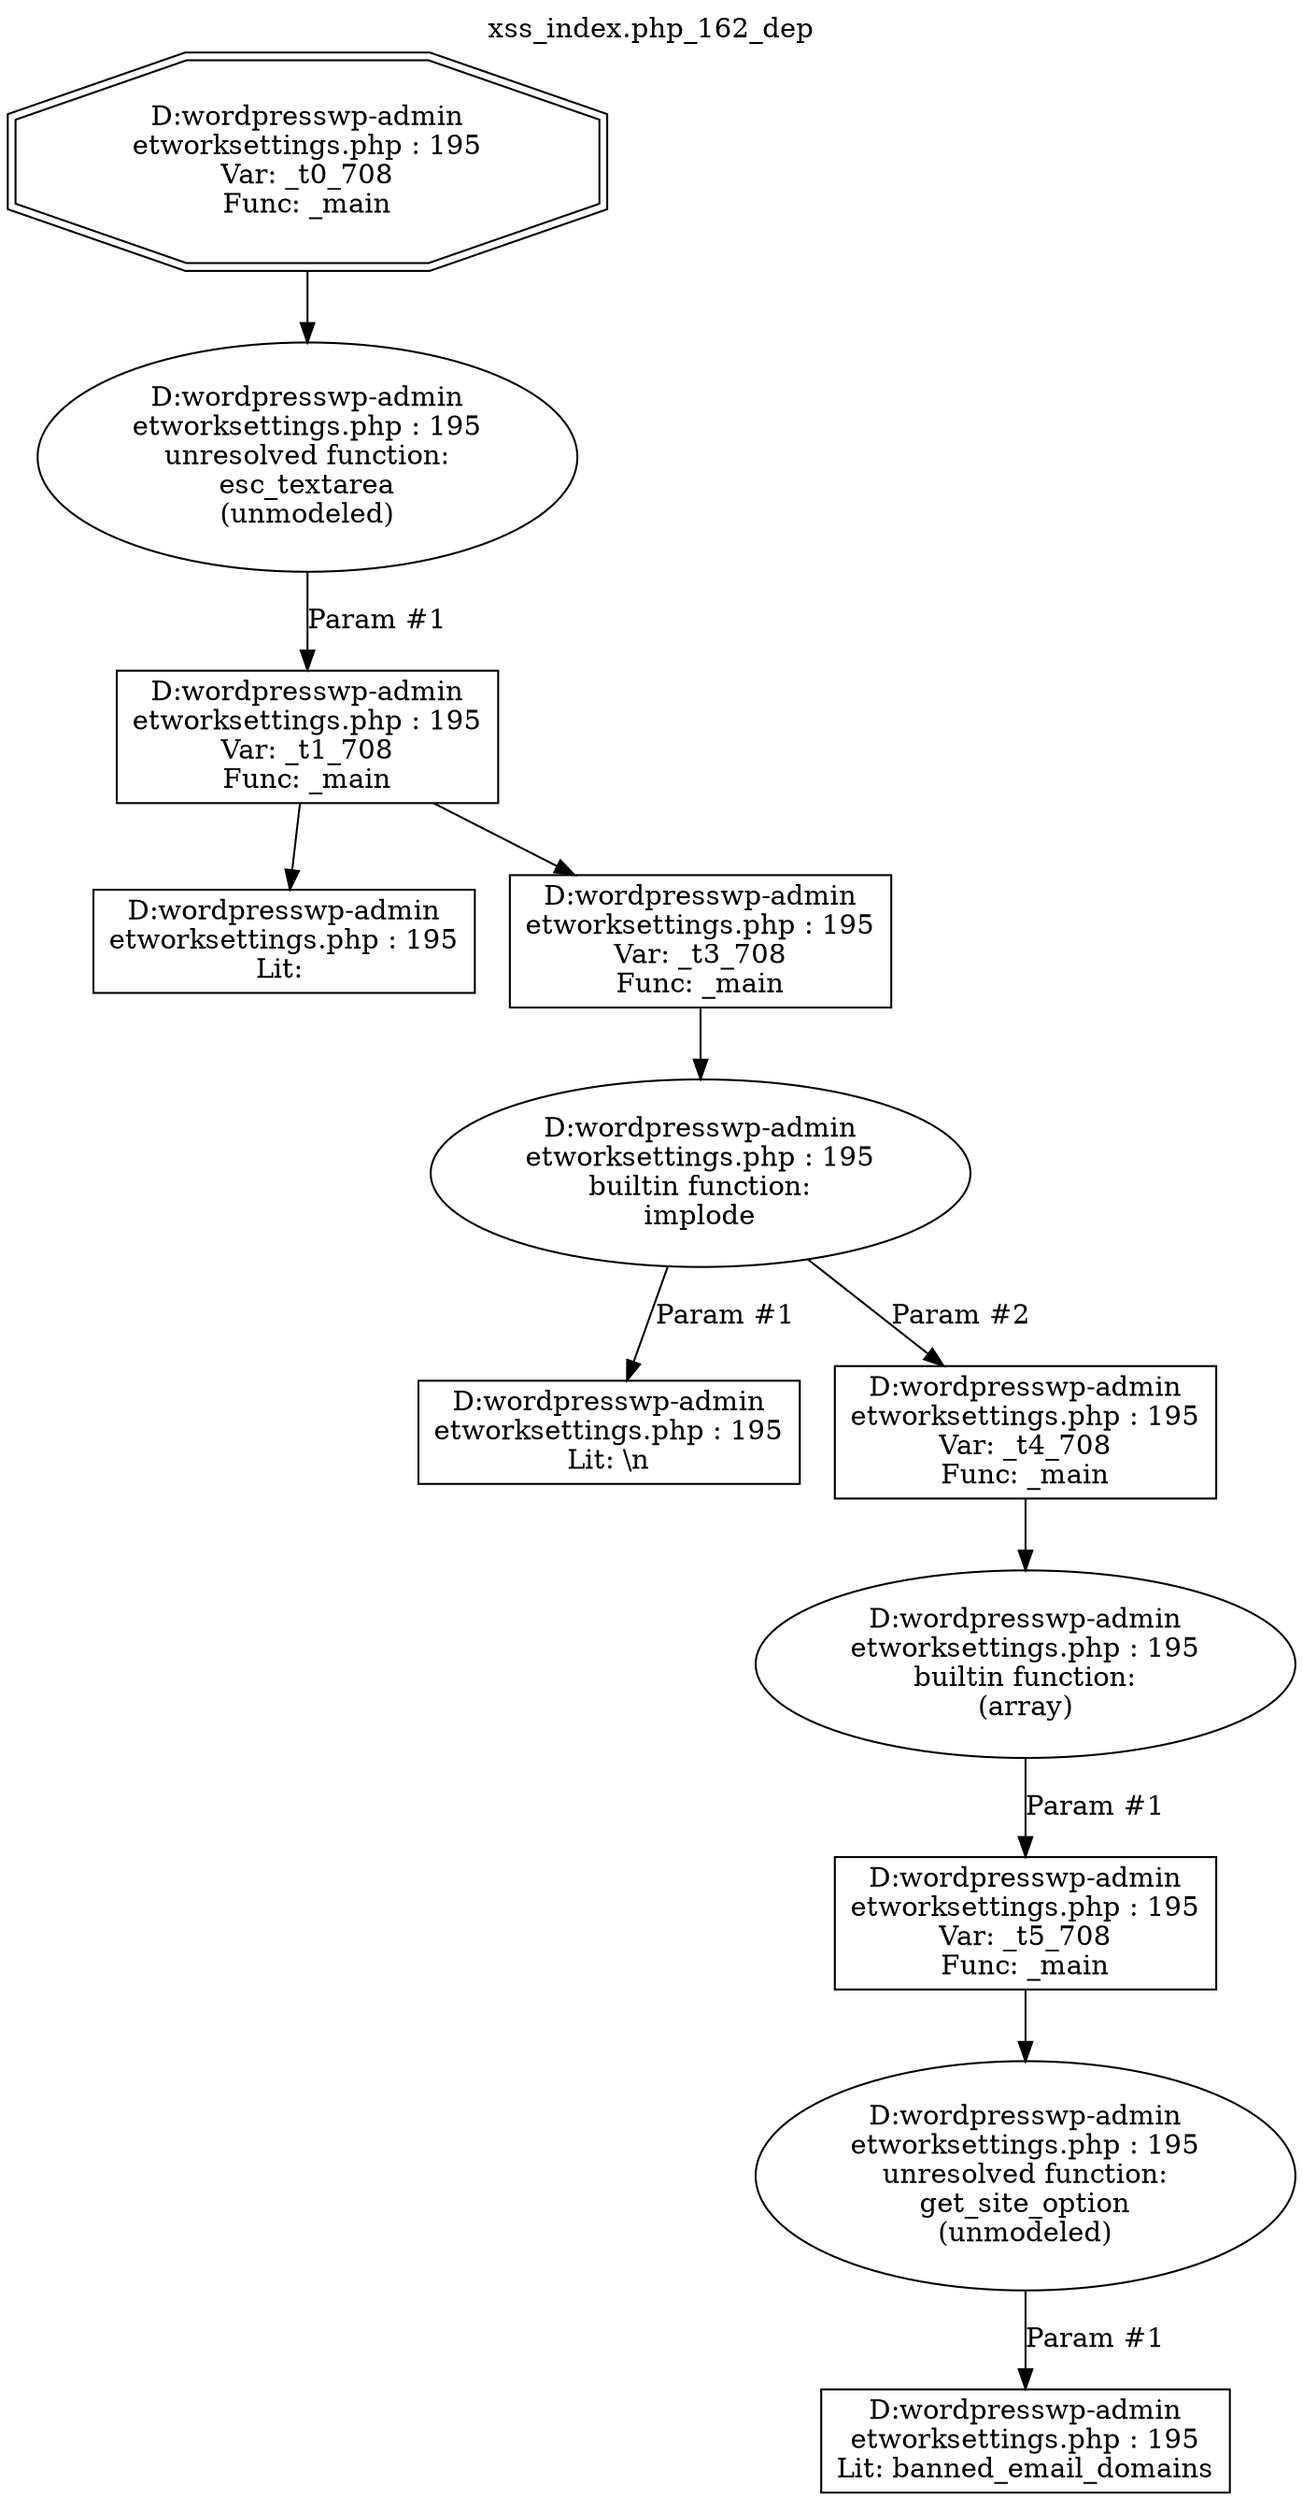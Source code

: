 digraph cfg {
  label="xss_index.php_162_dep";
  labelloc=t;
  n1 [shape=doubleoctagon, label="D:\wordpress\wp-admin\network\settings.php : 195\nVar: _t0_708\nFunc: _main\n"];
  n2 [shape=ellipse, label="D:\wordpress\wp-admin\network\settings.php : 195\nunresolved function:\nesc_textarea\n(unmodeled)\n"];
  n3 [shape=box, label="D:\wordpress\wp-admin\network\settings.php : 195\nVar: _t1_708\nFunc: _main\n"];
  n4 [shape=box, label="D:\wordpress\wp-admin\network\settings.php : 195\nLit: \n"];
  n5 [shape=box, label="D:\wordpress\wp-admin\network\settings.php : 195\nVar: _t3_708\nFunc: _main\n"];
  n6 [shape=ellipse, label="D:\wordpress\wp-admin\network\settings.php : 195\nbuiltin function:\nimplode\n"];
  n7 [shape=box, label="D:\wordpress\wp-admin\network\settings.php : 195\nLit: \\n\n"];
  n8 [shape=box, label="D:\wordpress\wp-admin\network\settings.php : 195\nVar: _t4_708\nFunc: _main\n"];
  n9 [shape=ellipse, label="D:\wordpress\wp-admin\network\settings.php : 195\nbuiltin function:\n(array)\n"];
  n10 [shape=box, label="D:\wordpress\wp-admin\network\settings.php : 195\nVar: _t5_708\nFunc: _main\n"];
  n11 [shape=ellipse, label="D:\wordpress\wp-admin\network\settings.php : 195\nunresolved function:\nget_site_option\n(unmodeled)\n"];
  n12 [shape=box, label="D:\wordpress\wp-admin\network\settings.php : 195\nLit: banned_email_domains\n"];
  n1 -> n2;
  n3 -> n4;
  n3 -> n5;
  n5 -> n6;
  n6 -> n7[label="Param #1"];
  n6 -> n8[label="Param #2"];
  n8 -> n9;
  n10 -> n11;
  n11 -> n12[label="Param #1"];
  n9 -> n10[label="Param #1"];
  n2 -> n3[label="Param #1"];
}
